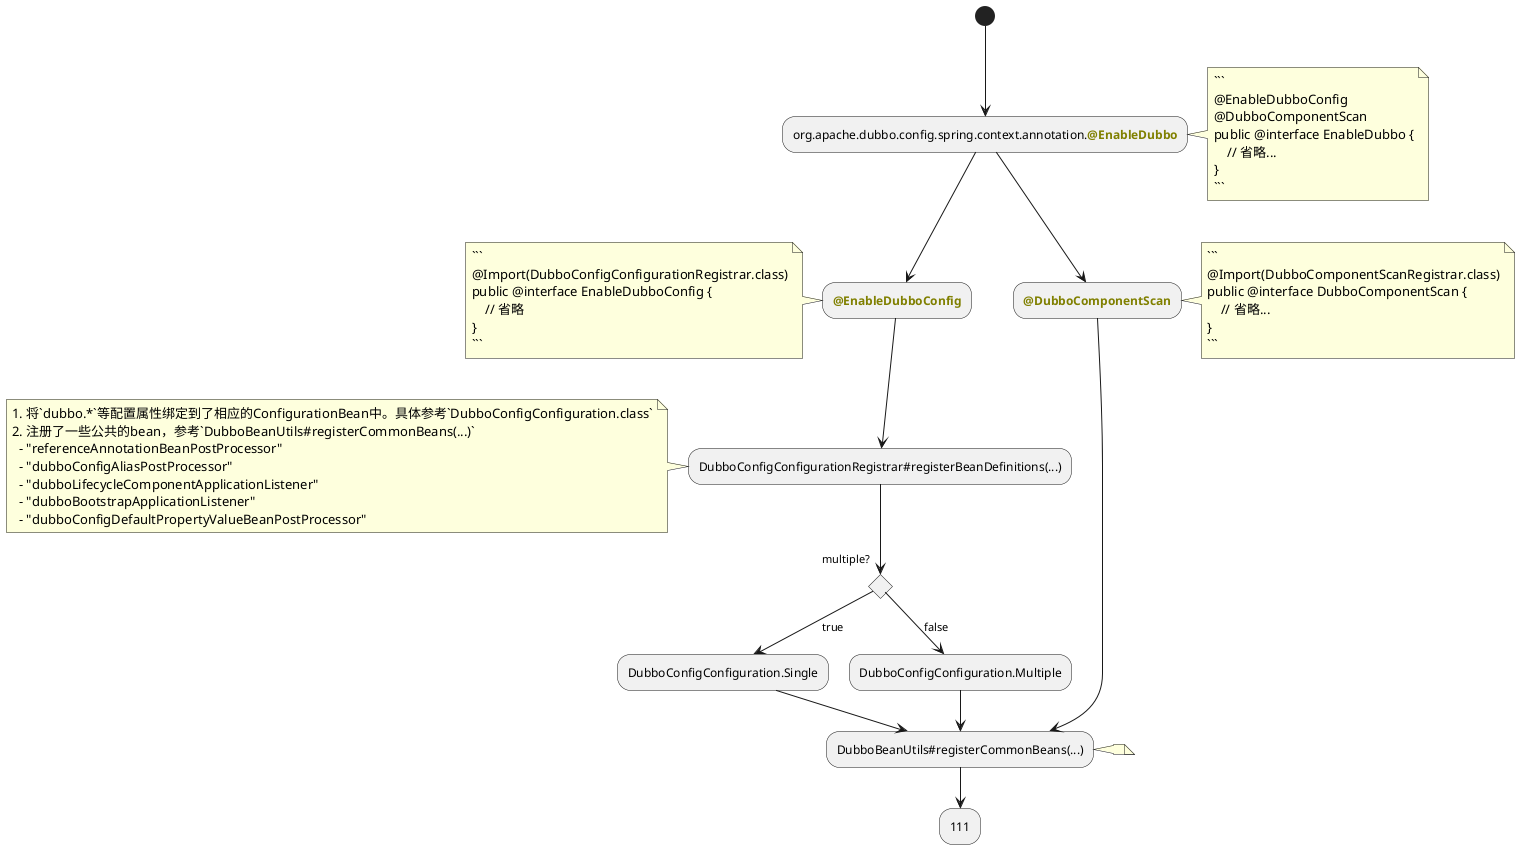 @startuml
(*)  --> "org.apache.dubbo.config.spring.context.annotation.<color:808000>**@EnableDubbo**</color>" as enable_dubbo
note right
```
@EnableDubboConfig
@DubboComponentScan
public @interface EnableDubbo {
    // 省略...
}
```
end note

enable_dubbo --> "<color:808000>**@EnableDubboConfig**</color>"
note left
```
@Import(DubboConfigConfigurationRegistrar.class)
public @interface EnableDubboConfig {
    // 省略
}
```
end note

--> "DubboConfigConfigurationRegistrar#registerBeanDefinitions(...)"
note left
1. 将`dubbo.*`等配置属性绑定到了相应的ConfigurationBean中。具体参考`DubboConfigConfiguration.class`
2. 注册了一些公共的bean，参考`DubboBeanUtils#registerCommonBeans(...)`
  - "referenceAnnotationBeanPostProcessor"
  - "dubboConfigAliasPostProcessor"
  - "dubboLifecycleComponentApplicationListener"
  - "dubboBootstrapApplicationListener"
  - "dubboConfigDefaultPropertyValueBeanPostProcessor"
end note

if multiple? then
    -->[true] "DubboConfigConfiguration.Single" as config_single
    --> "DubboBeanUtils#registerCommonBeans(...)" as config_common
else
    -->[false] "DubboConfigConfiguration.Multiple" as config_multiple
    --> config_common
endif

--> "111"


enable_dubbo --> "<color:808000>**@DubboComponentScan**</color>"
note right
```
@Import(DubboComponentScanRegistrar.class)
public @interface DubboComponentScan {
    // 省略...
}
```
end note

-->[ ] config_common
note right

end note

@enduml